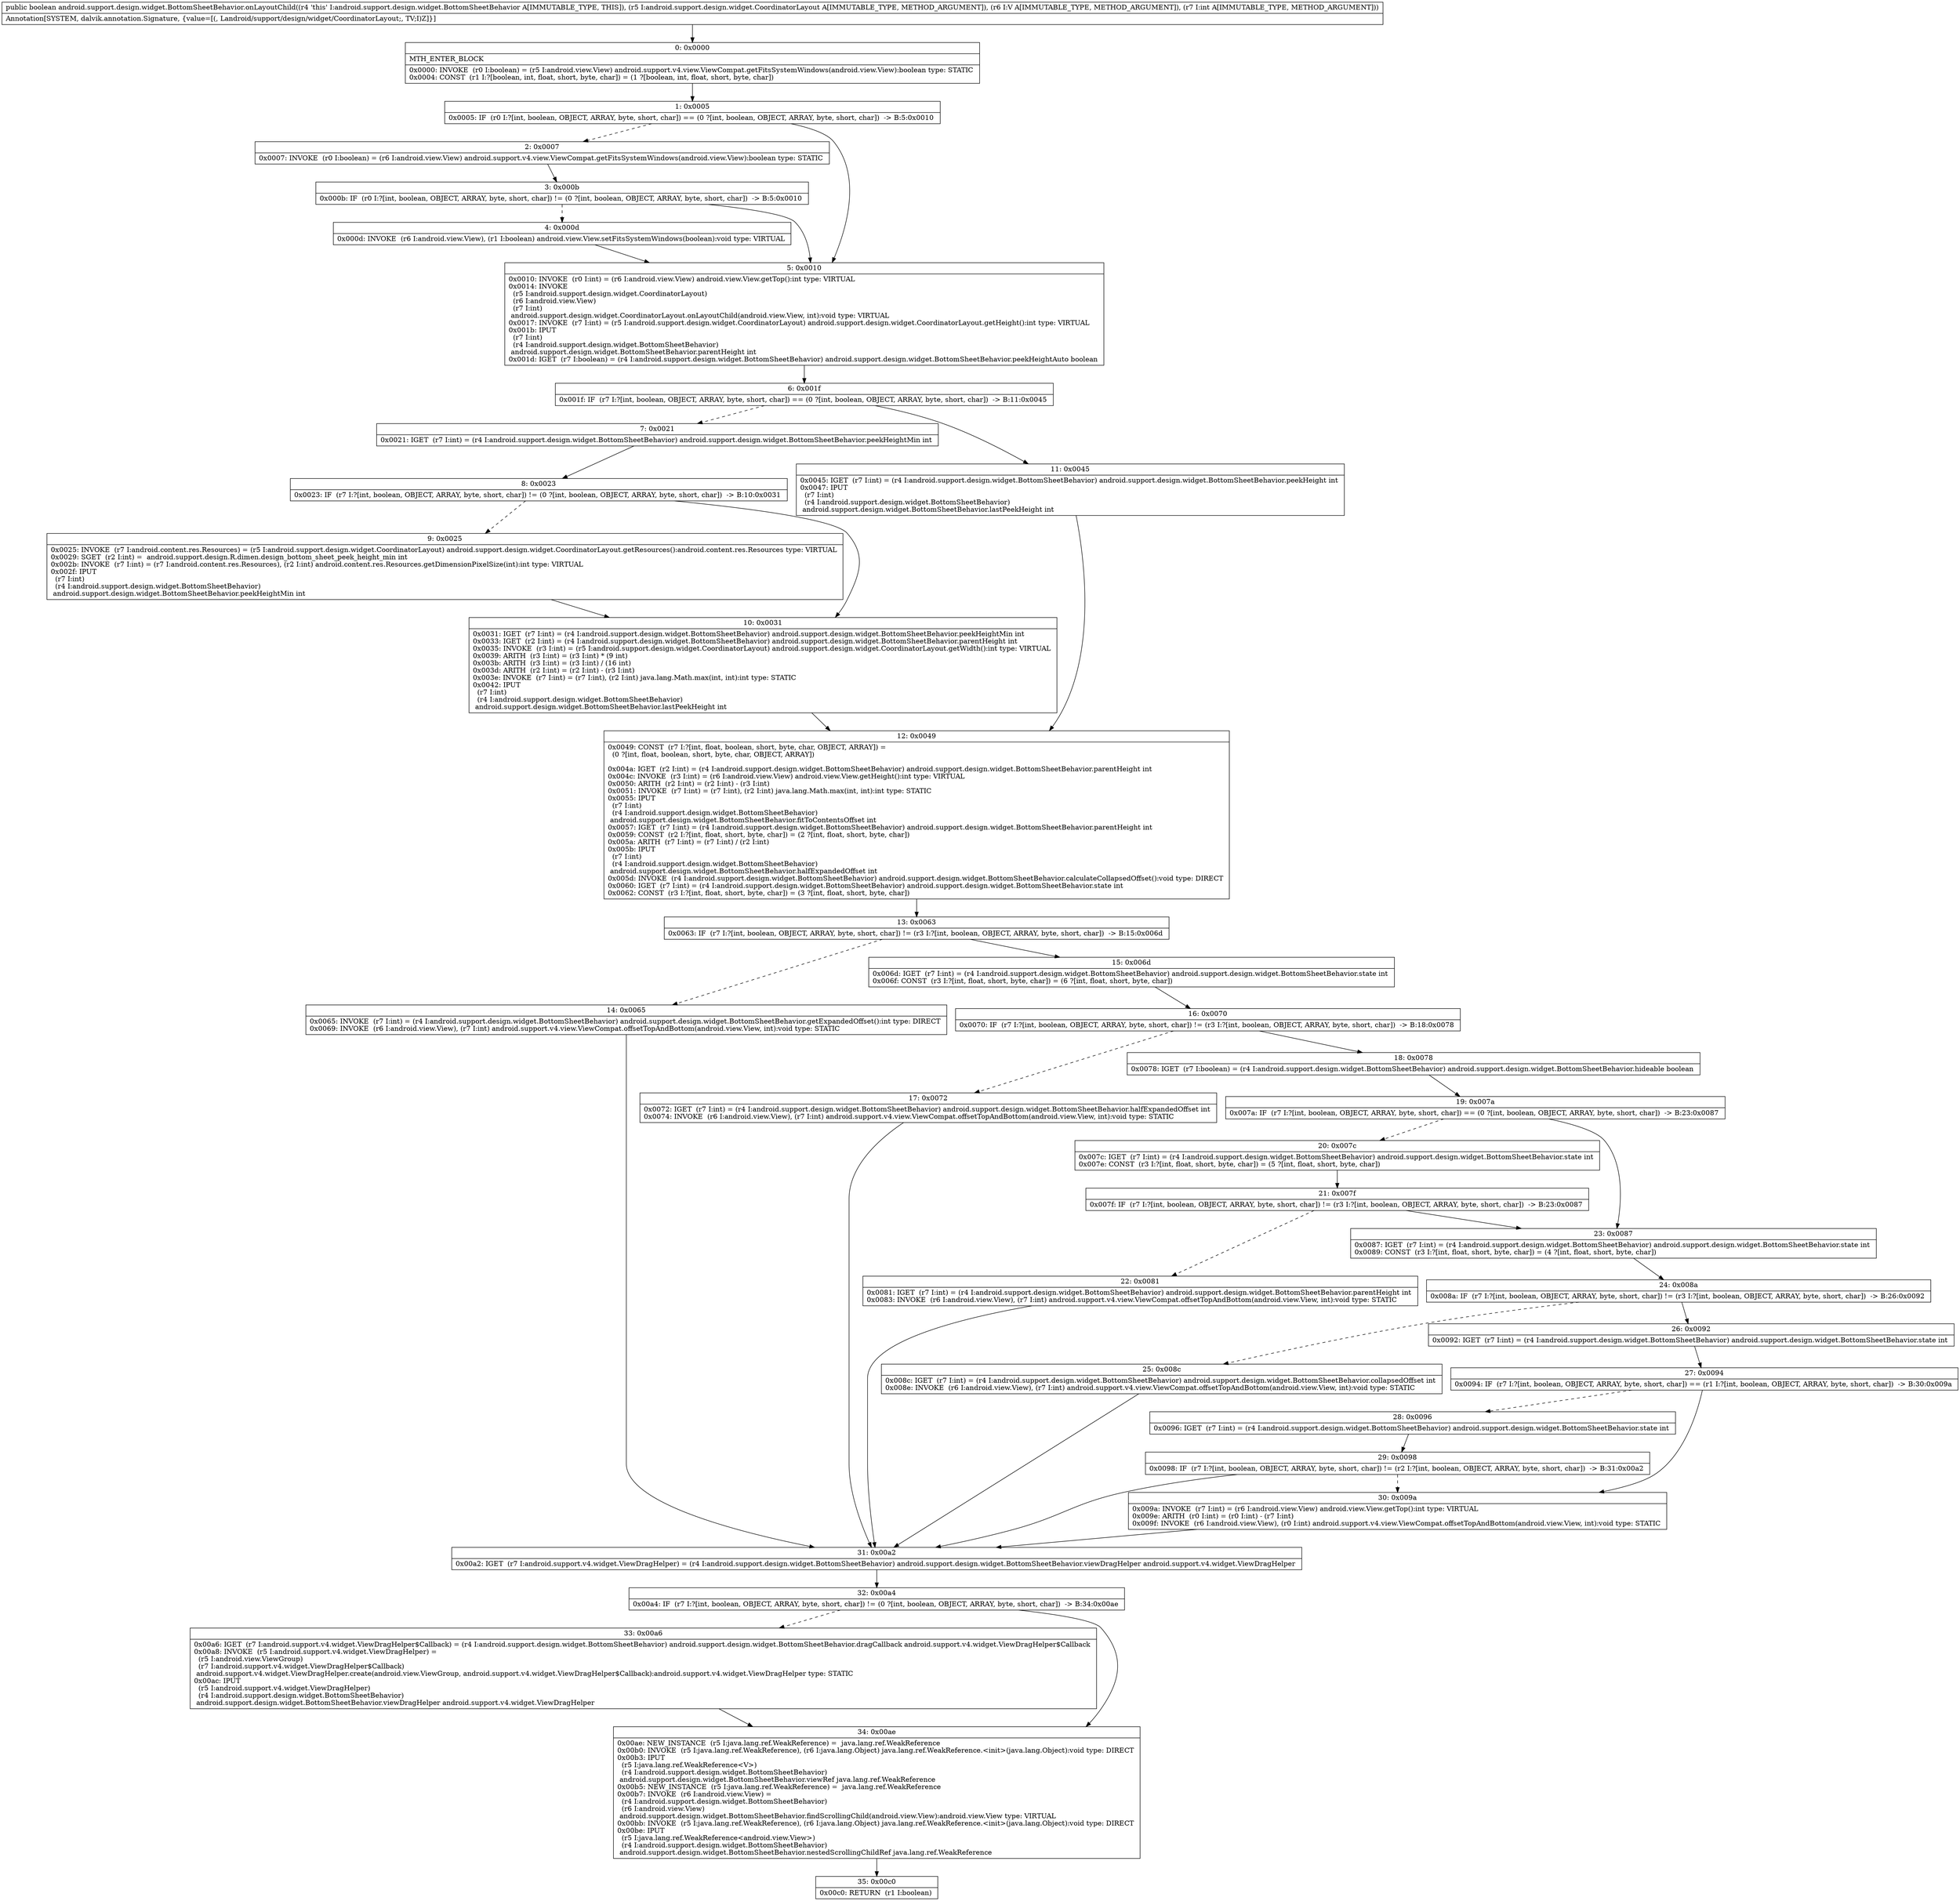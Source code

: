 digraph "CFG forandroid.support.design.widget.BottomSheetBehavior.onLayoutChild(Landroid\/support\/design\/widget\/CoordinatorLayout;Landroid\/view\/View;I)Z" {
Node_0 [shape=record,label="{0\:\ 0x0000|MTH_ENTER_BLOCK\l|0x0000: INVOKE  (r0 I:boolean) = (r5 I:android.view.View) android.support.v4.view.ViewCompat.getFitsSystemWindows(android.view.View):boolean type: STATIC \l0x0004: CONST  (r1 I:?[boolean, int, float, short, byte, char]) = (1 ?[boolean, int, float, short, byte, char]) \l}"];
Node_1 [shape=record,label="{1\:\ 0x0005|0x0005: IF  (r0 I:?[int, boolean, OBJECT, ARRAY, byte, short, char]) == (0 ?[int, boolean, OBJECT, ARRAY, byte, short, char])  \-\> B:5:0x0010 \l}"];
Node_2 [shape=record,label="{2\:\ 0x0007|0x0007: INVOKE  (r0 I:boolean) = (r6 I:android.view.View) android.support.v4.view.ViewCompat.getFitsSystemWindows(android.view.View):boolean type: STATIC \l}"];
Node_3 [shape=record,label="{3\:\ 0x000b|0x000b: IF  (r0 I:?[int, boolean, OBJECT, ARRAY, byte, short, char]) != (0 ?[int, boolean, OBJECT, ARRAY, byte, short, char])  \-\> B:5:0x0010 \l}"];
Node_4 [shape=record,label="{4\:\ 0x000d|0x000d: INVOKE  (r6 I:android.view.View), (r1 I:boolean) android.view.View.setFitsSystemWindows(boolean):void type: VIRTUAL \l}"];
Node_5 [shape=record,label="{5\:\ 0x0010|0x0010: INVOKE  (r0 I:int) = (r6 I:android.view.View) android.view.View.getTop():int type: VIRTUAL \l0x0014: INVOKE  \l  (r5 I:android.support.design.widget.CoordinatorLayout)\l  (r6 I:android.view.View)\l  (r7 I:int)\l android.support.design.widget.CoordinatorLayout.onLayoutChild(android.view.View, int):void type: VIRTUAL \l0x0017: INVOKE  (r7 I:int) = (r5 I:android.support.design.widget.CoordinatorLayout) android.support.design.widget.CoordinatorLayout.getHeight():int type: VIRTUAL \l0x001b: IPUT  \l  (r7 I:int)\l  (r4 I:android.support.design.widget.BottomSheetBehavior)\l android.support.design.widget.BottomSheetBehavior.parentHeight int \l0x001d: IGET  (r7 I:boolean) = (r4 I:android.support.design.widget.BottomSheetBehavior) android.support.design.widget.BottomSheetBehavior.peekHeightAuto boolean \l}"];
Node_6 [shape=record,label="{6\:\ 0x001f|0x001f: IF  (r7 I:?[int, boolean, OBJECT, ARRAY, byte, short, char]) == (0 ?[int, boolean, OBJECT, ARRAY, byte, short, char])  \-\> B:11:0x0045 \l}"];
Node_7 [shape=record,label="{7\:\ 0x0021|0x0021: IGET  (r7 I:int) = (r4 I:android.support.design.widget.BottomSheetBehavior) android.support.design.widget.BottomSheetBehavior.peekHeightMin int \l}"];
Node_8 [shape=record,label="{8\:\ 0x0023|0x0023: IF  (r7 I:?[int, boolean, OBJECT, ARRAY, byte, short, char]) != (0 ?[int, boolean, OBJECT, ARRAY, byte, short, char])  \-\> B:10:0x0031 \l}"];
Node_9 [shape=record,label="{9\:\ 0x0025|0x0025: INVOKE  (r7 I:android.content.res.Resources) = (r5 I:android.support.design.widget.CoordinatorLayout) android.support.design.widget.CoordinatorLayout.getResources():android.content.res.Resources type: VIRTUAL \l0x0029: SGET  (r2 I:int) =  android.support.design.R.dimen.design_bottom_sheet_peek_height_min int \l0x002b: INVOKE  (r7 I:int) = (r7 I:android.content.res.Resources), (r2 I:int) android.content.res.Resources.getDimensionPixelSize(int):int type: VIRTUAL \l0x002f: IPUT  \l  (r7 I:int)\l  (r4 I:android.support.design.widget.BottomSheetBehavior)\l android.support.design.widget.BottomSheetBehavior.peekHeightMin int \l}"];
Node_10 [shape=record,label="{10\:\ 0x0031|0x0031: IGET  (r7 I:int) = (r4 I:android.support.design.widget.BottomSheetBehavior) android.support.design.widget.BottomSheetBehavior.peekHeightMin int \l0x0033: IGET  (r2 I:int) = (r4 I:android.support.design.widget.BottomSheetBehavior) android.support.design.widget.BottomSheetBehavior.parentHeight int \l0x0035: INVOKE  (r3 I:int) = (r5 I:android.support.design.widget.CoordinatorLayout) android.support.design.widget.CoordinatorLayout.getWidth():int type: VIRTUAL \l0x0039: ARITH  (r3 I:int) = (r3 I:int) * (9 int) \l0x003b: ARITH  (r3 I:int) = (r3 I:int) \/ (16 int) \l0x003d: ARITH  (r2 I:int) = (r2 I:int) \- (r3 I:int) \l0x003e: INVOKE  (r7 I:int) = (r7 I:int), (r2 I:int) java.lang.Math.max(int, int):int type: STATIC \l0x0042: IPUT  \l  (r7 I:int)\l  (r4 I:android.support.design.widget.BottomSheetBehavior)\l android.support.design.widget.BottomSheetBehavior.lastPeekHeight int \l}"];
Node_11 [shape=record,label="{11\:\ 0x0045|0x0045: IGET  (r7 I:int) = (r4 I:android.support.design.widget.BottomSheetBehavior) android.support.design.widget.BottomSheetBehavior.peekHeight int \l0x0047: IPUT  \l  (r7 I:int)\l  (r4 I:android.support.design.widget.BottomSheetBehavior)\l android.support.design.widget.BottomSheetBehavior.lastPeekHeight int \l}"];
Node_12 [shape=record,label="{12\:\ 0x0049|0x0049: CONST  (r7 I:?[int, float, boolean, short, byte, char, OBJECT, ARRAY]) = \l  (0 ?[int, float, boolean, short, byte, char, OBJECT, ARRAY])\l \l0x004a: IGET  (r2 I:int) = (r4 I:android.support.design.widget.BottomSheetBehavior) android.support.design.widget.BottomSheetBehavior.parentHeight int \l0x004c: INVOKE  (r3 I:int) = (r6 I:android.view.View) android.view.View.getHeight():int type: VIRTUAL \l0x0050: ARITH  (r2 I:int) = (r2 I:int) \- (r3 I:int) \l0x0051: INVOKE  (r7 I:int) = (r7 I:int), (r2 I:int) java.lang.Math.max(int, int):int type: STATIC \l0x0055: IPUT  \l  (r7 I:int)\l  (r4 I:android.support.design.widget.BottomSheetBehavior)\l android.support.design.widget.BottomSheetBehavior.fitToContentsOffset int \l0x0057: IGET  (r7 I:int) = (r4 I:android.support.design.widget.BottomSheetBehavior) android.support.design.widget.BottomSheetBehavior.parentHeight int \l0x0059: CONST  (r2 I:?[int, float, short, byte, char]) = (2 ?[int, float, short, byte, char]) \l0x005a: ARITH  (r7 I:int) = (r7 I:int) \/ (r2 I:int) \l0x005b: IPUT  \l  (r7 I:int)\l  (r4 I:android.support.design.widget.BottomSheetBehavior)\l android.support.design.widget.BottomSheetBehavior.halfExpandedOffset int \l0x005d: INVOKE  (r4 I:android.support.design.widget.BottomSheetBehavior) android.support.design.widget.BottomSheetBehavior.calculateCollapsedOffset():void type: DIRECT \l0x0060: IGET  (r7 I:int) = (r4 I:android.support.design.widget.BottomSheetBehavior) android.support.design.widget.BottomSheetBehavior.state int \l0x0062: CONST  (r3 I:?[int, float, short, byte, char]) = (3 ?[int, float, short, byte, char]) \l}"];
Node_13 [shape=record,label="{13\:\ 0x0063|0x0063: IF  (r7 I:?[int, boolean, OBJECT, ARRAY, byte, short, char]) != (r3 I:?[int, boolean, OBJECT, ARRAY, byte, short, char])  \-\> B:15:0x006d \l}"];
Node_14 [shape=record,label="{14\:\ 0x0065|0x0065: INVOKE  (r7 I:int) = (r4 I:android.support.design.widget.BottomSheetBehavior) android.support.design.widget.BottomSheetBehavior.getExpandedOffset():int type: DIRECT \l0x0069: INVOKE  (r6 I:android.view.View), (r7 I:int) android.support.v4.view.ViewCompat.offsetTopAndBottom(android.view.View, int):void type: STATIC \l}"];
Node_15 [shape=record,label="{15\:\ 0x006d|0x006d: IGET  (r7 I:int) = (r4 I:android.support.design.widget.BottomSheetBehavior) android.support.design.widget.BottomSheetBehavior.state int \l0x006f: CONST  (r3 I:?[int, float, short, byte, char]) = (6 ?[int, float, short, byte, char]) \l}"];
Node_16 [shape=record,label="{16\:\ 0x0070|0x0070: IF  (r7 I:?[int, boolean, OBJECT, ARRAY, byte, short, char]) != (r3 I:?[int, boolean, OBJECT, ARRAY, byte, short, char])  \-\> B:18:0x0078 \l}"];
Node_17 [shape=record,label="{17\:\ 0x0072|0x0072: IGET  (r7 I:int) = (r4 I:android.support.design.widget.BottomSheetBehavior) android.support.design.widget.BottomSheetBehavior.halfExpandedOffset int \l0x0074: INVOKE  (r6 I:android.view.View), (r7 I:int) android.support.v4.view.ViewCompat.offsetTopAndBottom(android.view.View, int):void type: STATIC \l}"];
Node_18 [shape=record,label="{18\:\ 0x0078|0x0078: IGET  (r7 I:boolean) = (r4 I:android.support.design.widget.BottomSheetBehavior) android.support.design.widget.BottomSheetBehavior.hideable boolean \l}"];
Node_19 [shape=record,label="{19\:\ 0x007a|0x007a: IF  (r7 I:?[int, boolean, OBJECT, ARRAY, byte, short, char]) == (0 ?[int, boolean, OBJECT, ARRAY, byte, short, char])  \-\> B:23:0x0087 \l}"];
Node_20 [shape=record,label="{20\:\ 0x007c|0x007c: IGET  (r7 I:int) = (r4 I:android.support.design.widget.BottomSheetBehavior) android.support.design.widget.BottomSheetBehavior.state int \l0x007e: CONST  (r3 I:?[int, float, short, byte, char]) = (5 ?[int, float, short, byte, char]) \l}"];
Node_21 [shape=record,label="{21\:\ 0x007f|0x007f: IF  (r7 I:?[int, boolean, OBJECT, ARRAY, byte, short, char]) != (r3 I:?[int, boolean, OBJECT, ARRAY, byte, short, char])  \-\> B:23:0x0087 \l}"];
Node_22 [shape=record,label="{22\:\ 0x0081|0x0081: IGET  (r7 I:int) = (r4 I:android.support.design.widget.BottomSheetBehavior) android.support.design.widget.BottomSheetBehavior.parentHeight int \l0x0083: INVOKE  (r6 I:android.view.View), (r7 I:int) android.support.v4.view.ViewCompat.offsetTopAndBottom(android.view.View, int):void type: STATIC \l}"];
Node_23 [shape=record,label="{23\:\ 0x0087|0x0087: IGET  (r7 I:int) = (r4 I:android.support.design.widget.BottomSheetBehavior) android.support.design.widget.BottomSheetBehavior.state int \l0x0089: CONST  (r3 I:?[int, float, short, byte, char]) = (4 ?[int, float, short, byte, char]) \l}"];
Node_24 [shape=record,label="{24\:\ 0x008a|0x008a: IF  (r7 I:?[int, boolean, OBJECT, ARRAY, byte, short, char]) != (r3 I:?[int, boolean, OBJECT, ARRAY, byte, short, char])  \-\> B:26:0x0092 \l}"];
Node_25 [shape=record,label="{25\:\ 0x008c|0x008c: IGET  (r7 I:int) = (r4 I:android.support.design.widget.BottomSheetBehavior) android.support.design.widget.BottomSheetBehavior.collapsedOffset int \l0x008e: INVOKE  (r6 I:android.view.View), (r7 I:int) android.support.v4.view.ViewCompat.offsetTopAndBottom(android.view.View, int):void type: STATIC \l}"];
Node_26 [shape=record,label="{26\:\ 0x0092|0x0092: IGET  (r7 I:int) = (r4 I:android.support.design.widget.BottomSheetBehavior) android.support.design.widget.BottomSheetBehavior.state int \l}"];
Node_27 [shape=record,label="{27\:\ 0x0094|0x0094: IF  (r7 I:?[int, boolean, OBJECT, ARRAY, byte, short, char]) == (r1 I:?[int, boolean, OBJECT, ARRAY, byte, short, char])  \-\> B:30:0x009a \l}"];
Node_28 [shape=record,label="{28\:\ 0x0096|0x0096: IGET  (r7 I:int) = (r4 I:android.support.design.widget.BottomSheetBehavior) android.support.design.widget.BottomSheetBehavior.state int \l}"];
Node_29 [shape=record,label="{29\:\ 0x0098|0x0098: IF  (r7 I:?[int, boolean, OBJECT, ARRAY, byte, short, char]) != (r2 I:?[int, boolean, OBJECT, ARRAY, byte, short, char])  \-\> B:31:0x00a2 \l}"];
Node_30 [shape=record,label="{30\:\ 0x009a|0x009a: INVOKE  (r7 I:int) = (r6 I:android.view.View) android.view.View.getTop():int type: VIRTUAL \l0x009e: ARITH  (r0 I:int) = (r0 I:int) \- (r7 I:int) \l0x009f: INVOKE  (r6 I:android.view.View), (r0 I:int) android.support.v4.view.ViewCompat.offsetTopAndBottom(android.view.View, int):void type: STATIC \l}"];
Node_31 [shape=record,label="{31\:\ 0x00a2|0x00a2: IGET  (r7 I:android.support.v4.widget.ViewDragHelper) = (r4 I:android.support.design.widget.BottomSheetBehavior) android.support.design.widget.BottomSheetBehavior.viewDragHelper android.support.v4.widget.ViewDragHelper \l}"];
Node_32 [shape=record,label="{32\:\ 0x00a4|0x00a4: IF  (r7 I:?[int, boolean, OBJECT, ARRAY, byte, short, char]) != (0 ?[int, boolean, OBJECT, ARRAY, byte, short, char])  \-\> B:34:0x00ae \l}"];
Node_33 [shape=record,label="{33\:\ 0x00a6|0x00a6: IGET  (r7 I:android.support.v4.widget.ViewDragHelper$Callback) = (r4 I:android.support.design.widget.BottomSheetBehavior) android.support.design.widget.BottomSheetBehavior.dragCallback android.support.v4.widget.ViewDragHelper$Callback \l0x00a8: INVOKE  (r5 I:android.support.v4.widget.ViewDragHelper) = \l  (r5 I:android.view.ViewGroup)\l  (r7 I:android.support.v4.widget.ViewDragHelper$Callback)\l android.support.v4.widget.ViewDragHelper.create(android.view.ViewGroup, android.support.v4.widget.ViewDragHelper$Callback):android.support.v4.widget.ViewDragHelper type: STATIC \l0x00ac: IPUT  \l  (r5 I:android.support.v4.widget.ViewDragHelper)\l  (r4 I:android.support.design.widget.BottomSheetBehavior)\l android.support.design.widget.BottomSheetBehavior.viewDragHelper android.support.v4.widget.ViewDragHelper \l}"];
Node_34 [shape=record,label="{34\:\ 0x00ae|0x00ae: NEW_INSTANCE  (r5 I:java.lang.ref.WeakReference) =  java.lang.ref.WeakReference \l0x00b0: INVOKE  (r5 I:java.lang.ref.WeakReference), (r6 I:java.lang.Object) java.lang.ref.WeakReference.\<init\>(java.lang.Object):void type: DIRECT \l0x00b3: IPUT  \l  (r5 I:java.lang.ref.WeakReference\<V\>)\l  (r4 I:android.support.design.widget.BottomSheetBehavior)\l android.support.design.widget.BottomSheetBehavior.viewRef java.lang.ref.WeakReference \l0x00b5: NEW_INSTANCE  (r5 I:java.lang.ref.WeakReference) =  java.lang.ref.WeakReference \l0x00b7: INVOKE  (r6 I:android.view.View) = \l  (r4 I:android.support.design.widget.BottomSheetBehavior)\l  (r6 I:android.view.View)\l android.support.design.widget.BottomSheetBehavior.findScrollingChild(android.view.View):android.view.View type: VIRTUAL \l0x00bb: INVOKE  (r5 I:java.lang.ref.WeakReference), (r6 I:java.lang.Object) java.lang.ref.WeakReference.\<init\>(java.lang.Object):void type: DIRECT \l0x00be: IPUT  \l  (r5 I:java.lang.ref.WeakReference\<android.view.View\>)\l  (r4 I:android.support.design.widget.BottomSheetBehavior)\l android.support.design.widget.BottomSheetBehavior.nestedScrollingChildRef java.lang.ref.WeakReference \l}"];
Node_35 [shape=record,label="{35\:\ 0x00c0|0x00c0: RETURN  (r1 I:boolean) \l}"];
MethodNode[shape=record,label="{public boolean android.support.design.widget.BottomSheetBehavior.onLayoutChild((r4 'this' I:android.support.design.widget.BottomSheetBehavior A[IMMUTABLE_TYPE, THIS]), (r5 I:android.support.design.widget.CoordinatorLayout A[IMMUTABLE_TYPE, METHOD_ARGUMENT]), (r6 I:V A[IMMUTABLE_TYPE, METHOD_ARGUMENT]), (r7 I:int A[IMMUTABLE_TYPE, METHOD_ARGUMENT]))  | Annotation[SYSTEM, dalvik.annotation.Signature, \{value=[(, Landroid\/support\/design\/widget\/CoordinatorLayout;, TV;I)Z]\}]\l}"];
MethodNode -> Node_0;
Node_0 -> Node_1;
Node_1 -> Node_2[style=dashed];
Node_1 -> Node_5;
Node_2 -> Node_3;
Node_3 -> Node_4[style=dashed];
Node_3 -> Node_5;
Node_4 -> Node_5;
Node_5 -> Node_6;
Node_6 -> Node_7[style=dashed];
Node_6 -> Node_11;
Node_7 -> Node_8;
Node_8 -> Node_9[style=dashed];
Node_8 -> Node_10;
Node_9 -> Node_10;
Node_10 -> Node_12;
Node_11 -> Node_12;
Node_12 -> Node_13;
Node_13 -> Node_14[style=dashed];
Node_13 -> Node_15;
Node_14 -> Node_31;
Node_15 -> Node_16;
Node_16 -> Node_17[style=dashed];
Node_16 -> Node_18;
Node_17 -> Node_31;
Node_18 -> Node_19;
Node_19 -> Node_20[style=dashed];
Node_19 -> Node_23;
Node_20 -> Node_21;
Node_21 -> Node_22[style=dashed];
Node_21 -> Node_23;
Node_22 -> Node_31;
Node_23 -> Node_24;
Node_24 -> Node_25[style=dashed];
Node_24 -> Node_26;
Node_25 -> Node_31;
Node_26 -> Node_27;
Node_27 -> Node_28[style=dashed];
Node_27 -> Node_30;
Node_28 -> Node_29;
Node_29 -> Node_30[style=dashed];
Node_29 -> Node_31;
Node_30 -> Node_31;
Node_31 -> Node_32;
Node_32 -> Node_33[style=dashed];
Node_32 -> Node_34;
Node_33 -> Node_34;
Node_34 -> Node_35;
}

